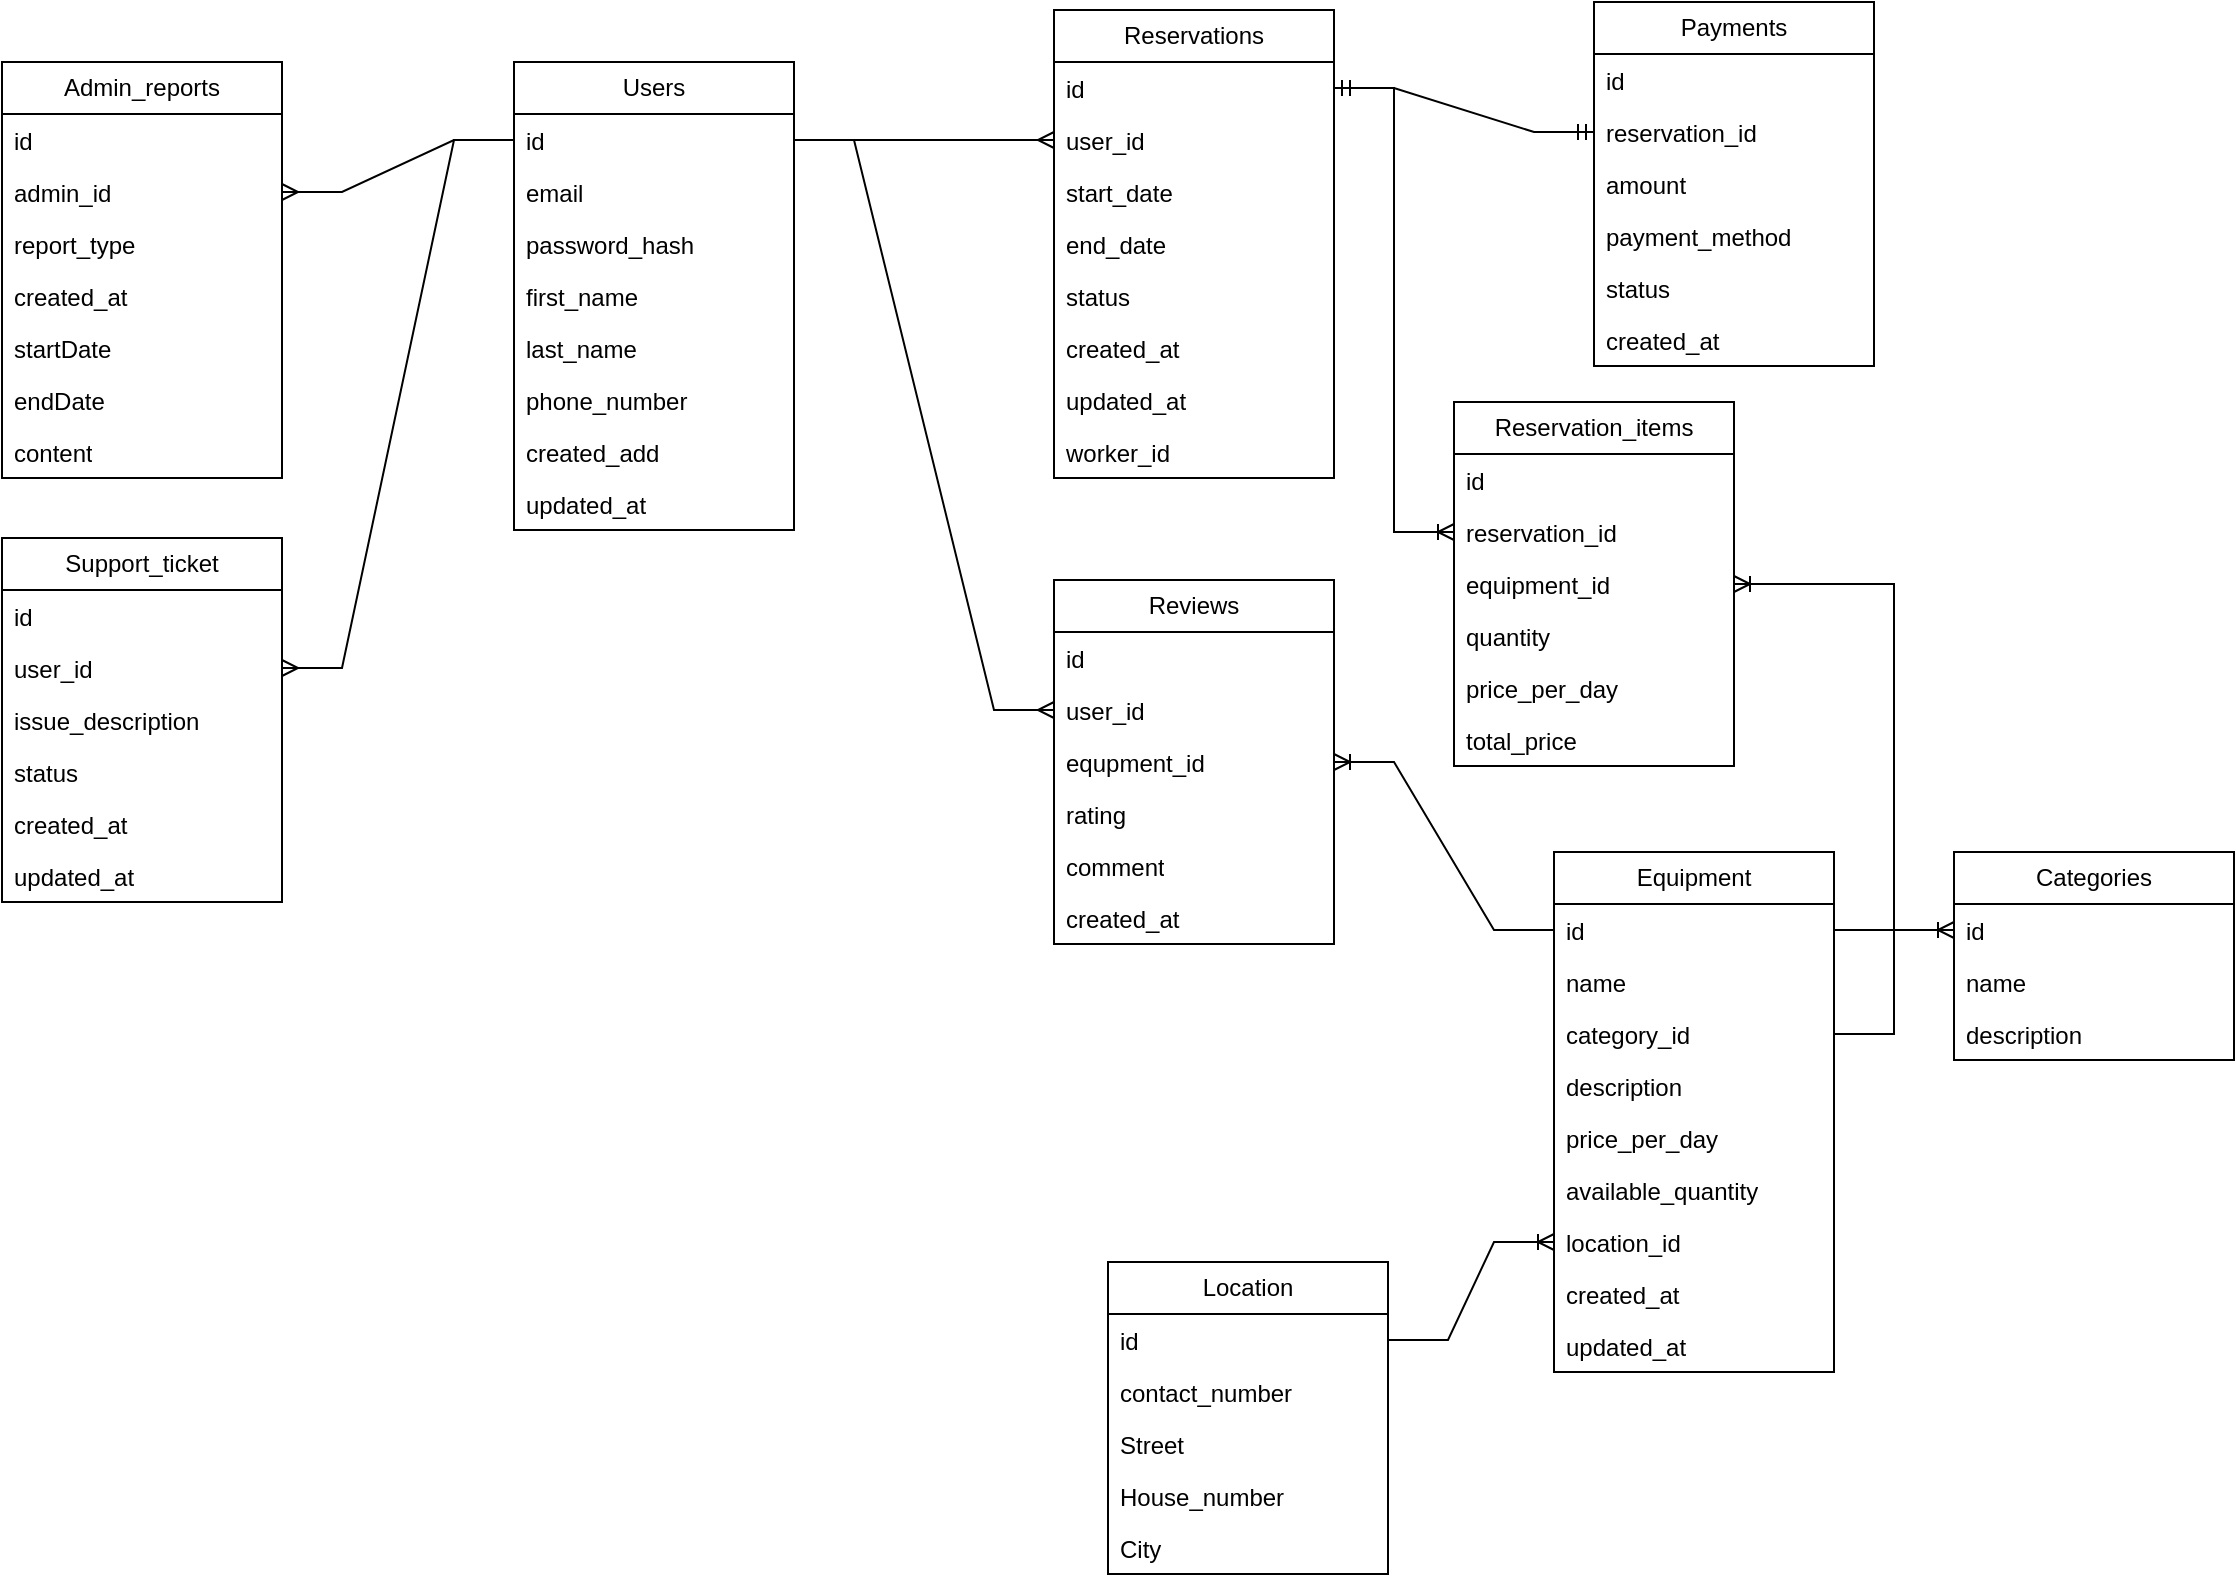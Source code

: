 <mxfile version="26.0.16">
  <diagram name="Strona-1" id="MyiOzyXwQdfnBbzx_jU6">
    <mxGraphModel dx="1687" dy="920" grid="1" gridSize="10" guides="1" tooltips="1" connect="1" arrows="1" fold="1" page="1" pageScale="1" pageWidth="827" pageHeight="1169" math="0" shadow="0">
      <root>
        <mxCell id="0" />
        <mxCell id="1" parent="0" />
        <mxCell id="W9ljbtYXkl2DSb1IsSb1-1" value="Users" style="swimlane;fontStyle=0;childLayout=stackLayout;horizontal=1;startSize=26;fillColor=none;horizontalStack=0;resizeParent=1;resizeParentMax=0;resizeLast=0;collapsible=1;marginBottom=0;whiteSpace=wrap;html=1;" parent="1" vertex="1">
          <mxGeometry x="530" y="60" width="140" height="234" as="geometry" />
        </mxCell>
        <mxCell id="W9ljbtYXkl2DSb1IsSb1-2" value="id" style="text;strokeColor=none;fillColor=none;align=left;verticalAlign=top;spacingLeft=4;spacingRight=4;overflow=hidden;rotatable=0;points=[[0,0.5],[1,0.5]];portConstraint=eastwest;whiteSpace=wrap;html=1;" parent="W9ljbtYXkl2DSb1IsSb1-1" vertex="1">
          <mxGeometry y="26" width="140" height="26" as="geometry" />
        </mxCell>
        <mxCell id="W9ljbtYXkl2DSb1IsSb1-19" value="email" style="text;strokeColor=none;fillColor=none;align=left;verticalAlign=top;spacingLeft=4;spacingRight=4;overflow=hidden;rotatable=0;points=[[0,0.5],[1,0.5]];portConstraint=eastwest;whiteSpace=wrap;html=1;" parent="W9ljbtYXkl2DSb1IsSb1-1" vertex="1">
          <mxGeometry y="52" width="140" height="26" as="geometry" />
        </mxCell>
        <mxCell id="W9ljbtYXkl2DSb1IsSb1-18" value="password_hash" style="text;strokeColor=none;fillColor=none;align=left;verticalAlign=top;spacingLeft=4;spacingRight=4;overflow=hidden;rotatable=0;points=[[0,0.5],[1,0.5]];portConstraint=eastwest;whiteSpace=wrap;html=1;" parent="W9ljbtYXkl2DSb1IsSb1-1" vertex="1">
          <mxGeometry y="78" width="140" height="26" as="geometry" />
        </mxCell>
        <mxCell id="W9ljbtYXkl2DSb1IsSb1-17" value="first_name" style="text;strokeColor=none;fillColor=none;align=left;verticalAlign=top;spacingLeft=4;spacingRight=4;overflow=hidden;rotatable=0;points=[[0,0.5],[1,0.5]];portConstraint=eastwest;whiteSpace=wrap;html=1;" parent="W9ljbtYXkl2DSb1IsSb1-1" vertex="1">
          <mxGeometry y="104" width="140" height="26" as="geometry" />
        </mxCell>
        <mxCell id="W9ljbtYXkl2DSb1IsSb1-16" value="last_name" style="text;strokeColor=none;fillColor=none;align=left;verticalAlign=top;spacingLeft=4;spacingRight=4;overflow=hidden;rotatable=0;points=[[0,0.5],[1,0.5]];portConstraint=eastwest;whiteSpace=wrap;html=1;" parent="W9ljbtYXkl2DSb1IsSb1-1" vertex="1">
          <mxGeometry y="130" width="140" height="26" as="geometry" />
        </mxCell>
        <mxCell id="W9ljbtYXkl2DSb1IsSb1-15" value="phone_number" style="text;strokeColor=none;fillColor=none;align=left;verticalAlign=top;spacingLeft=4;spacingRight=4;overflow=hidden;rotatable=0;points=[[0,0.5],[1,0.5]];portConstraint=eastwest;whiteSpace=wrap;html=1;" parent="W9ljbtYXkl2DSb1IsSb1-1" vertex="1">
          <mxGeometry y="156" width="140" height="26" as="geometry" />
        </mxCell>
        <mxCell id="W9ljbtYXkl2DSb1IsSb1-14" value="created_add" style="text;strokeColor=none;fillColor=none;align=left;verticalAlign=top;spacingLeft=4;spacingRight=4;overflow=hidden;rotatable=0;points=[[0,0.5],[1,0.5]];portConstraint=eastwest;whiteSpace=wrap;html=1;" parent="W9ljbtYXkl2DSb1IsSb1-1" vertex="1">
          <mxGeometry y="182" width="140" height="26" as="geometry" />
        </mxCell>
        <mxCell id="W9ljbtYXkl2DSb1IsSb1-13" value="updated_at" style="text;strokeColor=none;fillColor=none;align=left;verticalAlign=top;spacingLeft=4;spacingRight=4;overflow=hidden;rotatable=0;points=[[0,0.5],[1,0.5]];portConstraint=eastwest;whiteSpace=wrap;html=1;" parent="W9ljbtYXkl2DSb1IsSb1-1" vertex="1">
          <mxGeometry y="208" width="140" height="26" as="geometry" />
        </mxCell>
        <mxCell id="W9ljbtYXkl2DSb1IsSb1-31" value="Equipment" style="swimlane;fontStyle=0;childLayout=stackLayout;horizontal=1;startSize=26;fillColor=none;horizontalStack=0;resizeParent=1;resizeParentMax=0;resizeLast=0;collapsible=1;marginBottom=0;whiteSpace=wrap;html=1;" parent="1" vertex="1">
          <mxGeometry x="1050" y="455" width="140" height="260" as="geometry" />
        </mxCell>
        <mxCell id="W9ljbtYXkl2DSb1IsSb1-32" value="id" style="text;strokeColor=none;fillColor=none;align=left;verticalAlign=top;spacingLeft=4;spacingRight=4;overflow=hidden;rotatable=0;points=[[0,0.5],[1,0.5]];portConstraint=eastwest;whiteSpace=wrap;html=1;" parent="W9ljbtYXkl2DSb1IsSb1-31" vertex="1">
          <mxGeometry y="26" width="140" height="26" as="geometry" />
        </mxCell>
        <mxCell id="W9ljbtYXkl2DSb1IsSb1-33" value="name" style="text;strokeColor=none;fillColor=none;align=left;verticalAlign=top;spacingLeft=4;spacingRight=4;overflow=hidden;rotatable=0;points=[[0,0.5],[1,0.5]];portConstraint=eastwest;whiteSpace=wrap;html=1;" parent="W9ljbtYXkl2DSb1IsSb1-31" vertex="1">
          <mxGeometry y="52" width="140" height="26" as="geometry" />
        </mxCell>
        <mxCell id="W9ljbtYXkl2DSb1IsSb1-34" value="category_id" style="text;strokeColor=none;fillColor=none;align=left;verticalAlign=top;spacingLeft=4;spacingRight=4;overflow=hidden;rotatable=0;points=[[0,0.5],[1,0.5]];portConstraint=eastwest;whiteSpace=wrap;html=1;" parent="W9ljbtYXkl2DSb1IsSb1-31" vertex="1">
          <mxGeometry y="78" width="140" height="26" as="geometry" />
        </mxCell>
        <mxCell id="W9ljbtYXkl2DSb1IsSb1-40" value="description" style="text;strokeColor=none;fillColor=none;align=left;verticalAlign=top;spacingLeft=4;spacingRight=4;overflow=hidden;rotatable=0;points=[[0,0.5],[1,0.5]];portConstraint=eastwest;whiteSpace=wrap;html=1;" parent="W9ljbtYXkl2DSb1IsSb1-31" vertex="1">
          <mxGeometry y="104" width="140" height="26" as="geometry" />
        </mxCell>
        <mxCell id="W9ljbtYXkl2DSb1IsSb1-39" value="price_per_day" style="text;strokeColor=none;fillColor=none;align=left;verticalAlign=top;spacingLeft=4;spacingRight=4;overflow=hidden;rotatable=0;points=[[0,0.5],[1,0.5]];portConstraint=eastwest;whiteSpace=wrap;html=1;" parent="W9ljbtYXkl2DSb1IsSb1-31" vertex="1">
          <mxGeometry y="130" width="140" height="26" as="geometry" />
        </mxCell>
        <mxCell id="W9ljbtYXkl2DSb1IsSb1-38" value="available_quantity" style="text;strokeColor=none;fillColor=none;align=left;verticalAlign=top;spacingLeft=4;spacingRight=4;overflow=hidden;rotatable=0;points=[[0,0.5],[1,0.5]];portConstraint=eastwest;whiteSpace=wrap;html=1;" parent="W9ljbtYXkl2DSb1IsSb1-31" vertex="1">
          <mxGeometry y="156" width="140" height="26" as="geometry" />
        </mxCell>
        <mxCell id="W9ljbtYXkl2DSb1IsSb1-37" value="location_id" style="text;strokeColor=none;fillColor=none;align=left;verticalAlign=top;spacingLeft=4;spacingRight=4;overflow=hidden;rotatable=0;points=[[0,0.5],[1,0.5]];portConstraint=eastwest;whiteSpace=wrap;html=1;" parent="W9ljbtYXkl2DSb1IsSb1-31" vertex="1">
          <mxGeometry y="182" width="140" height="26" as="geometry" />
        </mxCell>
        <mxCell id="W9ljbtYXkl2DSb1IsSb1-36" value="created_at" style="text;strokeColor=none;fillColor=none;align=left;verticalAlign=top;spacingLeft=4;spacingRight=4;overflow=hidden;rotatable=0;points=[[0,0.5],[1,0.5]];portConstraint=eastwest;whiteSpace=wrap;html=1;" parent="W9ljbtYXkl2DSb1IsSb1-31" vertex="1">
          <mxGeometry y="208" width="140" height="26" as="geometry" />
        </mxCell>
        <mxCell id="W9ljbtYXkl2DSb1IsSb1-35" value="updated_at" style="text;strokeColor=none;fillColor=none;align=left;verticalAlign=top;spacingLeft=4;spacingRight=4;overflow=hidden;rotatable=0;points=[[0,0.5],[1,0.5]];portConstraint=eastwest;whiteSpace=wrap;html=1;" parent="W9ljbtYXkl2DSb1IsSb1-31" vertex="1">
          <mxGeometry y="234" width="140" height="26" as="geometry" />
        </mxCell>
        <mxCell id="W9ljbtYXkl2DSb1IsSb1-41" value="Categories" style="swimlane;fontStyle=0;childLayout=stackLayout;horizontal=1;startSize=26;fillColor=none;horizontalStack=0;resizeParent=1;resizeParentMax=0;resizeLast=0;collapsible=1;marginBottom=0;whiteSpace=wrap;html=1;" parent="1" vertex="1">
          <mxGeometry x="1250" y="455" width="140" height="104" as="geometry" />
        </mxCell>
        <mxCell id="W9ljbtYXkl2DSb1IsSb1-42" value="id" style="text;strokeColor=none;fillColor=none;align=left;verticalAlign=top;spacingLeft=4;spacingRight=4;overflow=hidden;rotatable=0;points=[[0,0.5],[1,0.5]];portConstraint=eastwest;whiteSpace=wrap;html=1;" parent="W9ljbtYXkl2DSb1IsSb1-41" vertex="1">
          <mxGeometry y="26" width="140" height="26" as="geometry" />
        </mxCell>
        <mxCell id="W9ljbtYXkl2DSb1IsSb1-43" value="name" style="text;strokeColor=none;fillColor=none;align=left;verticalAlign=top;spacingLeft=4;spacingRight=4;overflow=hidden;rotatable=0;points=[[0,0.5],[1,0.5]];portConstraint=eastwest;whiteSpace=wrap;html=1;" parent="W9ljbtYXkl2DSb1IsSb1-41" vertex="1">
          <mxGeometry y="52" width="140" height="26" as="geometry" />
        </mxCell>
        <mxCell id="W9ljbtYXkl2DSb1IsSb1-44" value="description" style="text;strokeColor=none;fillColor=none;align=left;verticalAlign=top;spacingLeft=4;spacingRight=4;overflow=hidden;rotatable=0;points=[[0,0.5],[1,0.5]];portConstraint=eastwest;whiteSpace=wrap;html=1;" parent="W9ljbtYXkl2DSb1IsSb1-41" vertex="1">
          <mxGeometry y="78" width="140" height="26" as="geometry" />
        </mxCell>
        <mxCell id="W9ljbtYXkl2DSb1IsSb1-45" value="Reservations" style="swimlane;fontStyle=0;childLayout=stackLayout;horizontal=1;startSize=26;fillColor=none;horizontalStack=0;resizeParent=1;resizeParentMax=0;resizeLast=0;collapsible=1;marginBottom=0;whiteSpace=wrap;html=1;" parent="1" vertex="1">
          <mxGeometry x="800" y="34" width="140" height="234" as="geometry" />
        </mxCell>
        <mxCell id="W9ljbtYXkl2DSb1IsSb1-46" value="id&lt;span style=&quot;white-space: pre;&quot;&gt;&#x9;&lt;/span&gt;&lt;span style=&quot;white-space: pre;&quot;&gt;&#x9;&lt;/span&gt;" style="text;strokeColor=none;fillColor=none;align=left;verticalAlign=top;spacingLeft=4;spacingRight=4;overflow=hidden;rotatable=0;points=[[0,0.5],[1,0.5]];portConstraint=eastwest;whiteSpace=wrap;html=1;" parent="W9ljbtYXkl2DSb1IsSb1-45" vertex="1">
          <mxGeometry y="26" width="140" height="26" as="geometry" />
        </mxCell>
        <mxCell id="W9ljbtYXkl2DSb1IsSb1-47" value="user_id" style="text;strokeColor=none;fillColor=none;align=left;verticalAlign=top;spacingLeft=4;spacingRight=4;overflow=hidden;rotatable=0;points=[[0,0.5],[1,0.5]];portConstraint=eastwest;whiteSpace=wrap;html=1;" parent="W9ljbtYXkl2DSb1IsSb1-45" vertex="1">
          <mxGeometry y="52" width="140" height="26" as="geometry" />
        </mxCell>
        <mxCell id="W9ljbtYXkl2DSb1IsSb1-48" value="start_date" style="text;strokeColor=none;fillColor=none;align=left;verticalAlign=top;spacingLeft=4;spacingRight=4;overflow=hidden;rotatable=0;points=[[0,0.5],[1,0.5]];portConstraint=eastwest;whiteSpace=wrap;html=1;" parent="W9ljbtYXkl2DSb1IsSb1-45" vertex="1">
          <mxGeometry y="78" width="140" height="26" as="geometry" />
        </mxCell>
        <mxCell id="W9ljbtYXkl2DSb1IsSb1-49" value="end_date" style="text;strokeColor=none;fillColor=none;align=left;verticalAlign=top;spacingLeft=4;spacingRight=4;overflow=hidden;rotatable=0;points=[[0,0.5],[1,0.5]];portConstraint=eastwest;whiteSpace=wrap;html=1;" parent="W9ljbtYXkl2DSb1IsSb1-45" vertex="1">
          <mxGeometry y="104" width="140" height="26" as="geometry" />
        </mxCell>
        <mxCell id="W9ljbtYXkl2DSb1IsSb1-50" value="status" style="text;strokeColor=none;fillColor=none;align=left;verticalAlign=top;spacingLeft=4;spacingRight=4;overflow=hidden;rotatable=0;points=[[0,0.5],[1,0.5]];portConstraint=eastwest;whiteSpace=wrap;html=1;" parent="W9ljbtYXkl2DSb1IsSb1-45" vertex="1">
          <mxGeometry y="130" width="140" height="26" as="geometry" />
        </mxCell>
        <mxCell id="W9ljbtYXkl2DSb1IsSb1-51" value="created_at" style="text;strokeColor=none;fillColor=none;align=left;verticalAlign=top;spacingLeft=4;spacingRight=4;overflow=hidden;rotatable=0;points=[[0,0.5],[1,0.5]];portConstraint=eastwest;whiteSpace=wrap;html=1;" parent="W9ljbtYXkl2DSb1IsSb1-45" vertex="1">
          <mxGeometry y="156" width="140" height="26" as="geometry" />
        </mxCell>
        <mxCell id="W9ljbtYXkl2DSb1IsSb1-52" value="updated_at" style="text;strokeColor=none;fillColor=none;align=left;verticalAlign=top;spacingLeft=4;spacingRight=4;overflow=hidden;rotatable=0;points=[[0,0.5],[1,0.5]];portConstraint=eastwest;whiteSpace=wrap;html=1;" parent="W9ljbtYXkl2DSb1IsSb1-45" vertex="1">
          <mxGeometry y="182" width="140" height="26" as="geometry" />
        </mxCell>
        <mxCell id="W9ljbtYXkl2DSb1IsSb1-105" value="worker_id" style="text;strokeColor=none;fillColor=none;align=left;verticalAlign=top;spacingLeft=4;spacingRight=4;overflow=hidden;rotatable=0;points=[[0,0.5],[1,0.5]];portConstraint=eastwest;whiteSpace=wrap;html=1;" parent="W9ljbtYXkl2DSb1IsSb1-45" vertex="1">
          <mxGeometry y="208" width="140" height="26" as="geometry" />
        </mxCell>
        <mxCell id="W9ljbtYXkl2DSb1IsSb1-56" value="Reservation_items" style="swimlane;fontStyle=0;childLayout=stackLayout;horizontal=1;startSize=26;fillColor=none;horizontalStack=0;resizeParent=1;resizeParentMax=0;resizeLast=0;collapsible=1;marginBottom=0;whiteSpace=wrap;html=1;" parent="1" vertex="1">
          <mxGeometry x="1000" y="230" width="140" height="182" as="geometry" />
        </mxCell>
        <mxCell id="W9ljbtYXkl2DSb1IsSb1-57" value="id" style="text;strokeColor=none;fillColor=none;align=left;verticalAlign=top;spacingLeft=4;spacingRight=4;overflow=hidden;rotatable=0;points=[[0,0.5],[1,0.5]];portConstraint=eastwest;whiteSpace=wrap;html=1;" parent="W9ljbtYXkl2DSb1IsSb1-56" vertex="1">
          <mxGeometry y="26" width="140" height="26" as="geometry" />
        </mxCell>
        <mxCell id="W9ljbtYXkl2DSb1IsSb1-58" value="reservation_id" style="text;strokeColor=none;fillColor=none;align=left;verticalAlign=top;spacingLeft=4;spacingRight=4;overflow=hidden;rotatable=0;points=[[0,0.5],[1,0.5]];portConstraint=eastwest;whiteSpace=wrap;html=1;" parent="W9ljbtYXkl2DSb1IsSb1-56" vertex="1">
          <mxGeometry y="52" width="140" height="26" as="geometry" />
        </mxCell>
        <mxCell id="W9ljbtYXkl2DSb1IsSb1-59" value="equipment_id" style="text;strokeColor=none;fillColor=none;align=left;verticalAlign=top;spacingLeft=4;spacingRight=4;overflow=hidden;rotatable=0;points=[[0,0.5],[1,0.5]];portConstraint=eastwest;whiteSpace=wrap;html=1;" parent="W9ljbtYXkl2DSb1IsSb1-56" vertex="1">
          <mxGeometry y="78" width="140" height="26" as="geometry" />
        </mxCell>
        <mxCell id="W9ljbtYXkl2DSb1IsSb1-60" value="quantity" style="text;strokeColor=none;fillColor=none;align=left;verticalAlign=top;spacingLeft=4;spacingRight=4;overflow=hidden;rotatable=0;points=[[0,0.5],[1,0.5]];portConstraint=eastwest;whiteSpace=wrap;html=1;" parent="W9ljbtYXkl2DSb1IsSb1-56" vertex="1">
          <mxGeometry y="104" width="140" height="26" as="geometry" />
        </mxCell>
        <mxCell id="W9ljbtYXkl2DSb1IsSb1-61" value="price_per_day" style="text;strokeColor=none;fillColor=none;align=left;verticalAlign=top;spacingLeft=4;spacingRight=4;overflow=hidden;rotatable=0;points=[[0,0.5],[1,0.5]];portConstraint=eastwest;whiteSpace=wrap;html=1;" parent="W9ljbtYXkl2DSb1IsSb1-56" vertex="1">
          <mxGeometry y="130" width="140" height="26" as="geometry" />
        </mxCell>
        <mxCell id="W9ljbtYXkl2DSb1IsSb1-62" value="total_price" style="text;strokeColor=none;fillColor=none;align=left;verticalAlign=top;spacingLeft=4;spacingRight=4;overflow=hidden;rotatable=0;points=[[0,0.5],[1,0.5]];portConstraint=eastwest;whiteSpace=wrap;html=1;" parent="W9ljbtYXkl2DSb1IsSb1-56" vertex="1">
          <mxGeometry y="156" width="140" height="26" as="geometry" />
        </mxCell>
        <mxCell id="W9ljbtYXkl2DSb1IsSb1-63" value="Payments" style="swimlane;fontStyle=0;childLayout=stackLayout;horizontal=1;startSize=26;fillColor=none;horizontalStack=0;resizeParent=1;resizeParentMax=0;resizeLast=0;collapsible=1;marginBottom=0;whiteSpace=wrap;html=1;" parent="1" vertex="1">
          <mxGeometry x="1070" y="30" width="140" height="182" as="geometry" />
        </mxCell>
        <mxCell id="W9ljbtYXkl2DSb1IsSb1-64" value="id" style="text;strokeColor=none;fillColor=none;align=left;verticalAlign=top;spacingLeft=4;spacingRight=4;overflow=hidden;rotatable=0;points=[[0,0.5],[1,0.5]];portConstraint=eastwest;whiteSpace=wrap;html=1;" parent="W9ljbtYXkl2DSb1IsSb1-63" vertex="1">
          <mxGeometry y="26" width="140" height="26" as="geometry" />
        </mxCell>
        <mxCell id="W9ljbtYXkl2DSb1IsSb1-65" value="reservation_id" style="text;strokeColor=none;fillColor=none;align=left;verticalAlign=top;spacingLeft=4;spacingRight=4;overflow=hidden;rotatable=0;points=[[0,0.5],[1,0.5]];portConstraint=eastwest;whiteSpace=wrap;html=1;" parent="W9ljbtYXkl2DSb1IsSb1-63" vertex="1">
          <mxGeometry y="52" width="140" height="26" as="geometry" />
        </mxCell>
        <mxCell id="W9ljbtYXkl2DSb1IsSb1-66" value="amount" style="text;strokeColor=none;fillColor=none;align=left;verticalAlign=top;spacingLeft=4;spacingRight=4;overflow=hidden;rotatable=0;points=[[0,0.5],[1,0.5]];portConstraint=eastwest;whiteSpace=wrap;html=1;" parent="W9ljbtYXkl2DSb1IsSb1-63" vertex="1">
          <mxGeometry y="78" width="140" height="26" as="geometry" />
        </mxCell>
        <mxCell id="W9ljbtYXkl2DSb1IsSb1-67" value="payment_method" style="text;strokeColor=none;fillColor=none;align=left;verticalAlign=top;spacingLeft=4;spacingRight=4;overflow=hidden;rotatable=0;points=[[0,0.5],[1,0.5]];portConstraint=eastwest;whiteSpace=wrap;html=1;" parent="W9ljbtYXkl2DSb1IsSb1-63" vertex="1">
          <mxGeometry y="104" width="140" height="26" as="geometry" />
        </mxCell>
        <mxCell id="W9ljbtYXkl2DSb1IsSb1-68" value="status" style="text;strokeColor=none;fillColor=none;align=left;verticalAlign=top;spacingLeft=4;spacingRight=4;overflow=hidden;rotatable=0;points=[[0,0.5],[1,0.5]];portConstraint=eastwest;whiteSpace=wrap;html=1;" parent="W9ljbtYXkl2DSb1IsSb1-63" vertex="1">
          <mxGeometry y="130" width="140" height="26" as="geometry" />
        </mxCell>
        <mxCell id="W9ljbtYXkl2DSb1IsSb1-69" value="created_at" style="text;strokeColor=none;fillColor=none;align=left;verticalAlign=top;spacingLeft=4;spacingRight=4;overflow=hidden;rotatable=0;points=[[0,0.5],[1,0.5]];portConstraint=eastwest;whiteSpace=wrap;html=1;" parent="W9ljbtYXkl2DSb1IsSb1-63" vertex="1">
          <mxGeometry y="156" width="140" height="26" as="geometry" />
        </mxCell>
        <mxCell id="W9ljbtYXkl2DSb1IsSb1-70" value="Reviews" style="swimlane;fontStyle=0;childLayout=stackLayout;horizontal=1;startSize=26;fillColor=none;horizontalStack=0;resizeParent=1;resizeParentMax=0;resizeLast=0;collapsible=1;marginBottom=0;whiteSpace=wrap;html=1;" parent="1" vertex="1">
          <mxGeometry x="800" y="319" width="140" height="182" as="geometry" />
        </mxCell>
        <mxCell id="W9ljbtYXkl2DSb1IsSb1-71" value="id" style="text;strokeColor=none;fillColor=none;align=left;verticalAlign=top;spacingLeft=4;spacingRight=4;overflow=hidden;rotatable=0;points=[[0,0.5],[1,0.5]];portConstraint=eastwest;whiteSpace=wrap;html=1;" parent="W9ljbtYXkl2DSb1IsSb1-70" vertex="1">
          <mxGeometry y="26" width="140" height="26" as="geometry" />
        </mxCell>
        <mxCell id="W9ljbtYXkl2DSb1IsSb1-72" value="user_id" style="text;strokeColor=none;fillColor=none;align=left;verticalAlign=top;spacingLeft=4;spacingRight=4;overflow=hidden;rotatable=0;points=[[0,0.5],[1,0.5]];portConstraint=eastwest;whiteSpace=wrap;html=1;" parent="W9ljbtYXkl2DSb1IsSb1-70" vertex="1">
          <mxGeometry y="52" width="140" height="26" as="geometry" />
        </mxCell>
        <mxCell id="W9ljbtYXkl2DSb1IsSb1-73" value="equpment_id" style="text;strokeColor=none;fillColor=none;align=left;verticalAlign=top;spacingLeft=4;spacingRight=4;overflow=hidden;rotatable=0;points=[[0,0.5],[1,0.5]];portConstraint=eastwest;whiteSpace=wrap;html=1;" parent="W9ljbtYXkl2DSb1IsSb1-70" vertex="1">
          <mxGeometry y="78" width="140" height="26" as="geometry" />
        </mxCell>
        <mxCell id="W9ljbtYXkl2DSb1IsSb1-74" value="rating" style="text;strokeColor=none;fillColor=none;align=left;verticalAlign=top;spacingLeft=4;spacingRight=4;overflow=hidden;rotatable=0;points=[[0,0.5],[1,0.5]];portConstraint=eastwest;whiteSpace=wrap;html=1;" parent="W9ljbtYXkl2DSb1IsSb1-70" vertex="1">
          <mxGeometry y="104" width="140" height="26" as="geometry" />
        </mxCell>
        <mxCell id="W9ljbtYXkl2DSb1IsSb1-75" value="comment" style="text;strokeColor=none;fillColor=none;align=left;verticalAlign=top;spacingLeft=4;spacingRight=4;overflow=hidden;rotatable=0;points=[[0,0.5],[1,0.5]];portConstraint=eastwest;whiteSpace=wrap;html=1;" parent="W9ljbtYXkl2DSb1IsSb1-70" vertex="1">
          <mxGeometry y="130" width="140" height="26" as="geometry" />
        </mxCell>
        <mxCell id="W9ljbtYXkl2DSb1IsSb1-76" value="created_at" style="text;strokeColor=none;fillColor=none;align=left;verticalAlign=top;spacingLeft=4;spacingRight=4;overflow=hidden;rotatable=0;points=[[0,0.5],[1,0.5]];portConstraint=eastwest;whiteSpace=wrap;html=1;" parent="W9ljbtYXkl2DSb1IsSb1-70" vertex="1">
          <mxGeometry y="156" width="140" height="26" as="geometry" />
        </mxCell>
        <mxCell id="W9ljbtYXkl2DSb1IsSb1-78" value="Admin_reports" style="swimlane;fontStyle=0;childLayout=stackLayout;horizontal=1;startSize=26;fillColor=none;horizontalStack=0;resizeParent=1;resizeParentMax=0;resizeLast=0;collapsible=1;marginBottom=0;whiteSpace=wrap;html=1;" parent="1" vertex="1">
          <mxGeometry x="274" y="60" width="140" height="208" as="geometry" />
        </mxCell>
        <mxCell id="W9ljbtYXkl2DSb1IsSb1-79" value="id" style="text;strokeColor=none;fillColor=none;align=left;verticalAlign=top;spacingLeft=4;spacingRight=4;overflow=hidden;rotatable=0;points=[[0,0.5],[1,0.5]];portConstraint=eastwest;whiteSpace=wrap;html=1;" parent="W9ljbtYXkl2DSb1IsSb1-78" vertex="1">
          <mxGeometry y="26" width="140" height="26" as="geometry" />
        </mxCell>
        <mxCell id="W9ljbtYXkl2DSb1IsSb1-80" value="admin_id" style="text;strokeColor=none;fillColor=none;align=left;verticalAlign=top;spacingLeft=4;spacingRight=4;overflow=hidden;rotatable=0;points=[[0,0.5],[1,0.5]];portConstraint=eastwest;whiteSpace=wrap;html=1;" parent="W9ljbtYXkl2DSb1IsSb1-78" vertex="1">
          <mxGeometry y="52" width="140" height="26" as="geometry" />
        </mxCell>
        <mxCell id="W9ljbtYXkl2DSb1IsSb1-81" value="report_type" style="text;strokeColor=none;fillColor=none;align=left;verticalAlign=top;spacingLeft=4;spacingRight=4;overflow=hidden;rotatable=0;points=[[0,0.5],[1,0.5]];portConstraint=eastwest;whiteSpace=wrap;html=1;" parent="W9ljbtYXkl2DSb1IsSb1-78" vertex="1">
          <mxGeometry y="78" width="140" height="26" as="geometry" />
        </mxCell>
        <mxCell id="W9ljbtYXkl2DSb1IsSb1-82" value="created_at" style="text;strokeColor=none;fillColor=none;align=left;verticalAlign=top;spacingLeft=4;spacingRight=4;overflow=hidden;rotatable=0;points=[[0,0.5],[1,0.5]];portConstraint=eastwest;whiteSpace=wrap;html=1;" parent="W9ljbtYXkl2DSb1IsSb1-78" vertex="1">
          <mxGeometry y="104" width="140" height="26" as="geometry" />
        </mxCell>
        <mxCell id="W9ljbtYXkl2DSb1IsSb1-83" value="startDate" style="text;strokeColor=none;fillColor=none;align=left;verticalAlign=top;spacingLeft=4;spacingRight=4;overflow=hidden;rotatable=0;points=[[0,0.5],[1,0.5]];portConstraint=eastwest;whiteSpace=wrap;html=1;" parent="W9ljbtYXkl2DSb1IsSb1-78" vertex="1">
          <mxGeometry y="130" width="140" height="26" as="geometry" />
        </mxCell>
        <mxCell id="W9ljbtYXkl2DSb1IsSb1-84" value="endDate" style="text;strokeColor=none;fillColor=none;align=left;verticalAlign=top;spacingLeft=4;spacingRight=4;overflow=hidden;rotatable=0;points=[[0,0.5],[1,0.5]];portConstraint=eastwest;whiteSpace=wrap;html=1;" parent="W9ljbtYXkl2DSb1IsSb1-78" vertex="1">
          <mxGeometry y="156" width="140" height="26" as="geometry" />
        </mxCell>
        <mxCell id="W9ljbtYXkl2DSb1IsSb1-87" value="content" style="text;strokeColor=none;fillColor=none;align=left;verticalAlign=top;spacingLeft=4;spacingRight=4;overflow=hidden;rotatable=0;points=[[0,0.5],[1,0.5]];portConstraint=eastwest;whiteSpace=wrap;html=1;" parent="W9ljbtYXkl2DSb1IsSb1-78" vertex="1">
          <mxGeometry y="182" width="140" height="26" as="geometry" />
        </mxCell>
        <mxCell id="W9ljbtYXkl2DSb1IsSb1-88" value="Support_ticket" style="swimlane;fontStyle=0;childLayout=stackLayout;horizontal=1;startSize=26;fillColor=none;horizontalStack=0;resizeParent=1;resizeParentMax=0;resizeLast=0;collapsible=1;marginBottom=0;whiteSpace=wrap;html=1;" parent="1" vertex="1">
          <mxGeometry x="274" y="298" width="140" height="182" as="geometry" />
        </mxCell>
        <mxCell id="W9ljbtYXkl2DSb1IsSb1-89" value="id&lt;span style=&quot;white-space: pre;&quot;&gt;&#x9;&lt;/span&gt;&lt;span style=&quot;white-space: pre;&quot;&gt;&#x9;&lt;/span&gt;" style="text;strokeColor=none;fillColor=none;align=left;verticalAlign=top;spacingLeft=4;spacingRight=4;overflow=hidden;rotatable=0;points=[[0,0.5],[1,0.5]];portConstraint=eastwest;whiteSpace=wrap;html=1;" parent="W9ljbtYXkl2DSb1IsSb1-88" vertex="1">
          <mxGeometry y="26" width="140" height="26" as="geometry" />
        </mxCell>
        <mxCell id="W9ljbtYXkl2DSb1IsSb1-90" value="user_id" style="text;strokeColor=none;fillColor=none;align=left;verticalAlign=top;spacingLeft=4;spacingRight=4;overflow=hidden;rotatable=0;points=[[0,0.5],[1,0.5]];portConstraint=eastwest;whiteSpace=wrap;html=1;" parent="W9ljbtYXkl2DSb1IsSb1-88" vertex="1">
          <mxGeometry y="52" width="140" height="26" as="geometry" />
        </mxCell>
        <mxCell id="W9ljbtYXkl2DSb1IsSb1-91" value="issue_description" style="text;strokeColor=none;fillColor=none;align=left;verticalAlign=top;spacingLeft=4;spacingRight=4;overflow=hidden;rotatable=0;points=[[0,0.5],[1,0.5]];portConstraint=eastwest;whiteSpace=wrap;html=1;" parent="W9ljbtYXkl2DSb1IsSb1-88" vertex="1">
          <mxGeometry y="78" width="140" height="26" as="geometry" />
        </mxCell>
        <mxCell id="W9ljbtYXkl2DSb1IsSb1-92" value="status" style="text;strokeColor=none;fillColor=none;align=left;verticalAlign=top;spacingLeft=4;spacingRight=4;overflow=hidden;rotatable=0;points=[[0,0.5],[1,0.5]];portConstraint=eastwest;whiteSpace=wrap;html=1;" parent="W9ljbtYXkl2DSb1IsSb1-88" vertex="1">
          <mxGeometry y="104" width="140" height="26" as="geometry" />
        </mxCell>
        <mxCell id="W9ljbtYXkl2DSb1IsSb1-93" value="created_at" style="text;strokeColor=none;fillColor=none;align=left;verticalAlign=top;spacingLeft=4;spacingRight=4;overflow=hidden;rotatable=0;points=[[0,0.5],[1,0.5]];portConstraint=eastwest;whiteSpace=wrap;html=1;" parent="W9ljbtYXkl2DSb1IsSb1-88" vertex="1">
          <mxGeometry y="130" width="140" height="26" as="geometry" />
        </mxCell>
        <mxCell id="W9ljbtYXkl2DSb1IsSb1-94" value="updated_at" style="text;strokeColor=none;fillColor=none;align=left;verticalAlign=top;spacingLeft=4;spacingRight=4;overflow=hidden;rotatable=0;points=[[0,0.5],[1,0.5]];portConstraint=eastwest;whiteSpace=wrap;html=1;" parent="W9ljbtYXkl2DSb1IsSb1-88" vertex="1">
          <mxGeometry y="156" width="140" height="26" as="geometry" />
        </mxCell>
        <mxCell id="W9ljbtYXkl2DSb1IsSb1-113" value="" style="edgeStyle=entityRelationEdgeStyle;fontSize=12;html=1;endArrow=ERmany;rounded=0;exitX=1;exitY=0.5;exitDx=0;exitDy=0;entryX=0;entryY=0.5;entryDx=0;entryDy=0;" parent="1" source="W9ljbtYXkl2DSb1IsSb1-2" target="W9ljbtYXkl2DSb1IsSb1-47" edge="1">
          <mxGeometry width="100" height="100" relative="1" as="geometry">
            <mxPoint x="520" y="460" as="sourcePoint" />
            <mxPoint x="620" y="360" as="targetPoint" />
          </mxGeometry>
        </mxCell>
        <mxCell id="W9ljbtYXkl2DSb1IsSb1-114" value="" style="edgeStyle=entityRelationEdgeStyle;fontSize=12;html=1;endArrow=ERmany;rounded=0;exitX=0;exitY=0.5;exitDx=0;exitDy=0;entryX=1;entryY=0.5;entryDx=0;entryDy=0;" parent="1" source="W9ljbtYXkl2DSb1IsSb1-2" target="W9ljbtYXkl2DSb1IsSb1-90" edge="1">
          <mxGeometry width="100" height="100" relative="1" as="geometry">
            <mxPoint x="530" y="540" as="sourcePoint" />
            <mxPoint x="660" y="566" as="targetPoint" />
          </mxGeometry>
        </mxCell>
        <mxCell id="W9ljbtYXkl2DSb1IsSb1-115" value="" style="edgeStyle=entityRelationEdgeStyle;fontSize=12;html=1;endArrow=ERmany;rounded=0;exitX=0;exitY=0.5;exitDx=0;exitDy=0;entryX=1;entryY=0.5;entryDx=0;entryDy=0;" parent="1" source="W9ljbtYXkl2DSb1IsSb1-2" target="W9ljbtYXkl2DSb1IsSb1-80" edge="1">
          <mxGeometry width="100" height="100" relative="1" as="geometry">
            <mxPoint x="540" y="109" as="sourcePoint" />
            <mxPoint x="424" y="373" as="targetPoint" />
            <Array as="points">
              <mxPoint x="450" y="260" />
            </Array>
          </mxGeometry>
        </mxCell>
        <mxCell id="W9ljbtYXkl2DSb1IsSb1-116" value="" style="edgeStyle=entityRelationEdgeStyle;fontSize=12;html=1;endArrow=ERmany;rounded=0;exitX=1;exitY=0.5;exitDx=0;exitDy=0;entryX=0;entryY=0.5;entryDx=0;entryDy=0;" parent="1" source="W9ljbtYXkl2DSb1IsSb1-2" target="W9ljbtYXkl2DSb1IsSb1-72" edge="1">
          <mxGeometry width="100" height="100" relative="1" as="geometry">
            <mxPoint x="540" y="109" as="sourcePoint" />
            <mxPoint x="424" y="373" as="targetPoint" />
          </mxGeometry>
        </mxCell>
        <mxCell id="W9ljbtYXkl2DSb1IsSb1-118" value="" style="edgeStyle=entityRelationEdgeStyle;fontSize=12;html=1;endArrow=ERoneToMany;rounded=0;" parent="1" source="W9ljbtYXkl2DSb1IsSb1-46" target="W9ljbtYXkl2DSb1IsSb1-58" edge="1">
          <mxGeometry width="100" height="100" relative="1" as="geometry">
            <mxPoint x="890" y="460" as="sourcePoint" />
            <mxPoint x="1010" y="80" as="targetPoint" />
          </mxGeometry>
        </mxCell>
        <mxCell id="W9ljbtYXkl2DSb1IsSb1-119" value="" style="edgeStyle=entityRelationEdgeStyle;fontSize=12;html=1;endArrow=ERmandOne;startArrow=ERmandOne;rounded=0;entryX=0;entryY=0.5;entryDx=0;entryDy=0;exitX=1;exitY=0.5;exitDx=0;exitDy=0;" parent="1" source="W9ljbtYXkl2DSb1IsSb1-46" target="W9ljbtYXkl2DSb1IsSb1-65" edge="1">
          <mxGeometry width="100" height="100" relative="1" as="geometry">
            <mxPoint x="890" y="460" as="sourcePoint" />
            <mxPoint x="990" y="360" as="targetPoint" />
          </mxGeometry>
        </mxCell>
        <mxCell id="W9ljbtYXkl2DSb1IsSb1-120" value="" style="edgeStyle=entityRelationEdgeStyle;fontSize=12;html=1;endArrow=ERoneToMany;rounded=0;" parent="1" source="W9ljbtYXkl2DSb1IsSb1-32" target="W9ljbtYXkl2DSb1IsSb1-59" edge="1">
          <mxGeometry width="100" height="100" relative="1" as="geometry">
            <mxPoint x="1150" y="460" as="sourcePoint" />
            <mxPoint x="1250" y="360" as="targetPoint" />
          </mxGeometry>
        </mxCell>
        <mxCell id="W9ljbtYXkl2DSb1IsSb1-121" value="" style="edgeStyle=entityRelationEdgeStyle;fontSize=12;html=1;endArrow=ERoneToMany;rounded=0;" parent="1" source="W9ljbtYXkl2DSb1IsSb1-32" target="W9ljbtYXkl2DSb1IsSb1-73" edge="1">
          <mxGeometry width="100" height="100" relative="1" as="geometry">
            <mxPoint x="940" y="460" as="sourcePoint" />
            <mxPoint x="1040" y="360" as="targetPoint" />
          </mxGeometry>
        </mxCell>
        <mxCell id="W9ljbtYXkl2DSb1IsSb1-122" value="" style="edgeStyle=entityRelationEdgeStyle;fontSize=12;html=1;endArrow=ERoneToMany;rounded=0;" parent="1" source="W9ljbtYXkl2DSb1IsSb1-34" target="W9ljbtYXkl2DSb1IsSb1-42" edge="1">
          <mxGeometry width="100" height="100" relative="1" as="geometry">
            <mxPoint x="1110" y="460" as="sourcePoint" />
            <mxPoint x="1210" y="360" as="targetPoint" />
          </mxGeometry>
        </mxCell>
        <mxCell id="RllWHn6kEYd1qyyMGJiG-1" value="Location" style="swimlane;fontStyle=0;childLayout=stackLayout;horizontal=1;startSize=26;fillColor=none;horizontalStack=0;resizeParent=1;resizeParentMax=0;resizeLast=0;collapsible=1;marginBottom=0;whiteSpace=wrap;html=1;" parent="1" vertex="1">
          <mxGeometry x="827" y="660" width="140" height="156" as="geometry" />
        </mxCell>
        <mxCell id="RllWHn6kEYd1qyyMGJiG-2" value="id" style="text;strokeColor=none;fillColor=none;align=left;verticalAlign=top;spacingLeft=4;spacingRight=4;overflow=hidden;rotatable=0;points=[[0,0.5],[1,0.5]];portConstraint=eastwest;whiteSpace=wrap;html=1;" parent="RllWHn6kEYd1qyyMGJiG-1" vertex="1">
          <mxGeometry y="26" width="140" height="26" as="geometry" />
        </mxCell>
        <mxCell id="RllWHn6kEYd1qyyMGJiG-4" value="contact_number" style="text;strokeColor=none;fillColor=none;align=left;verticalAlign=top;spacingLeft=4;spacingRight=4;overflow=hidden;rotatable=0;points=[[0,0.5],[1,0.5]];portConstraint=eastwest;whiteSpace=wrap;html=1;" parent="RllWHn6kEYd1qyyMGJiG-1" vertex="1">
          <mxGeometry y="52" width="140" height="26" as="geometry" />
        </mxCell>
        <mxCell id="RllWHn6kEYd1qyyMGJiG-5" value="Street" style="text;strokeColor=none;fillColor=none;align=left;verticalAlign=top;spacingLeft=4;spacingRight=4;overflow=hidden;rotatable=0;points=[[0,0.5],[1,0.5]];portConstraint=eastwest;whiteSpace=wrap;html=1;" parent="RllWHn6kEYd1qyyMGJiG-1" vertex="1">
          <mxGeometry y="78" width="140" height="26" as="geometry" />
        </mxCell>
        <mxCell id="RllWHn6kEYd1qyyMGJiG-6" value="House_number" style="text;strokeColor=none;fillColor=none;align=left;verticalAlign=top;spacingLeft=4;spacingRight=4;overflow=hidden;rotatable=0;points=[[0,0.5],[1,0.5]];portConstraint=eastwest;whiteSpace=wrap;html=1;" parent="RllWHn6kEYd1qyyMGJiG-1" vertex="1">
          <mxGeometry y="104" width="140" height="26" as="geometry" />
        </mxCell>
        <mxCell id="RllWHn6kEYd1qyyMGJiG-7" value="City" style="text;strokeColor=none;fillColor=none;align=left;verticalAlign=top;spacingLeft=4;spacingRight=4;overflow=hidden;rotatable=0;points=[[0,0.5],[1,0.5]];portConstraint=eastwest;whiteSpace=wrap;html=1;" parent="RllWHn6kEYd1qyyMGJiG-1" vertex="1">
          <mxGeometry y="130" width="140" height="26" as="geometry" />
        </mxCell>
        <mxCell id="RllWHn6kEYd1qyyMGJiG-8" value="" style="edgeStyle=entityRelationEdgeStyle;fontSize=12;html=1;endArrow=ERoneToMany;rounded=0;entryX=0;entryY=0.5;entryDx=0;entryDy=0;" parent="1" source="RllWHn6kEYd1qyyMGJiG-2" target="W9ljbtYXkl2DSb1IsSb1-37" edge="1">
          <mxGeometry width="100" height="100" relative="1" as="geometry">
            <mxPoint x="680" y="520" as="sourcePoint" />
            <mxPoint x="780" y="420" as="targetPoint" />
          </mxGeometry>
        </mxCell>
      </root>
    </mxGraphModel>
  </diagram>
</mxfile>

